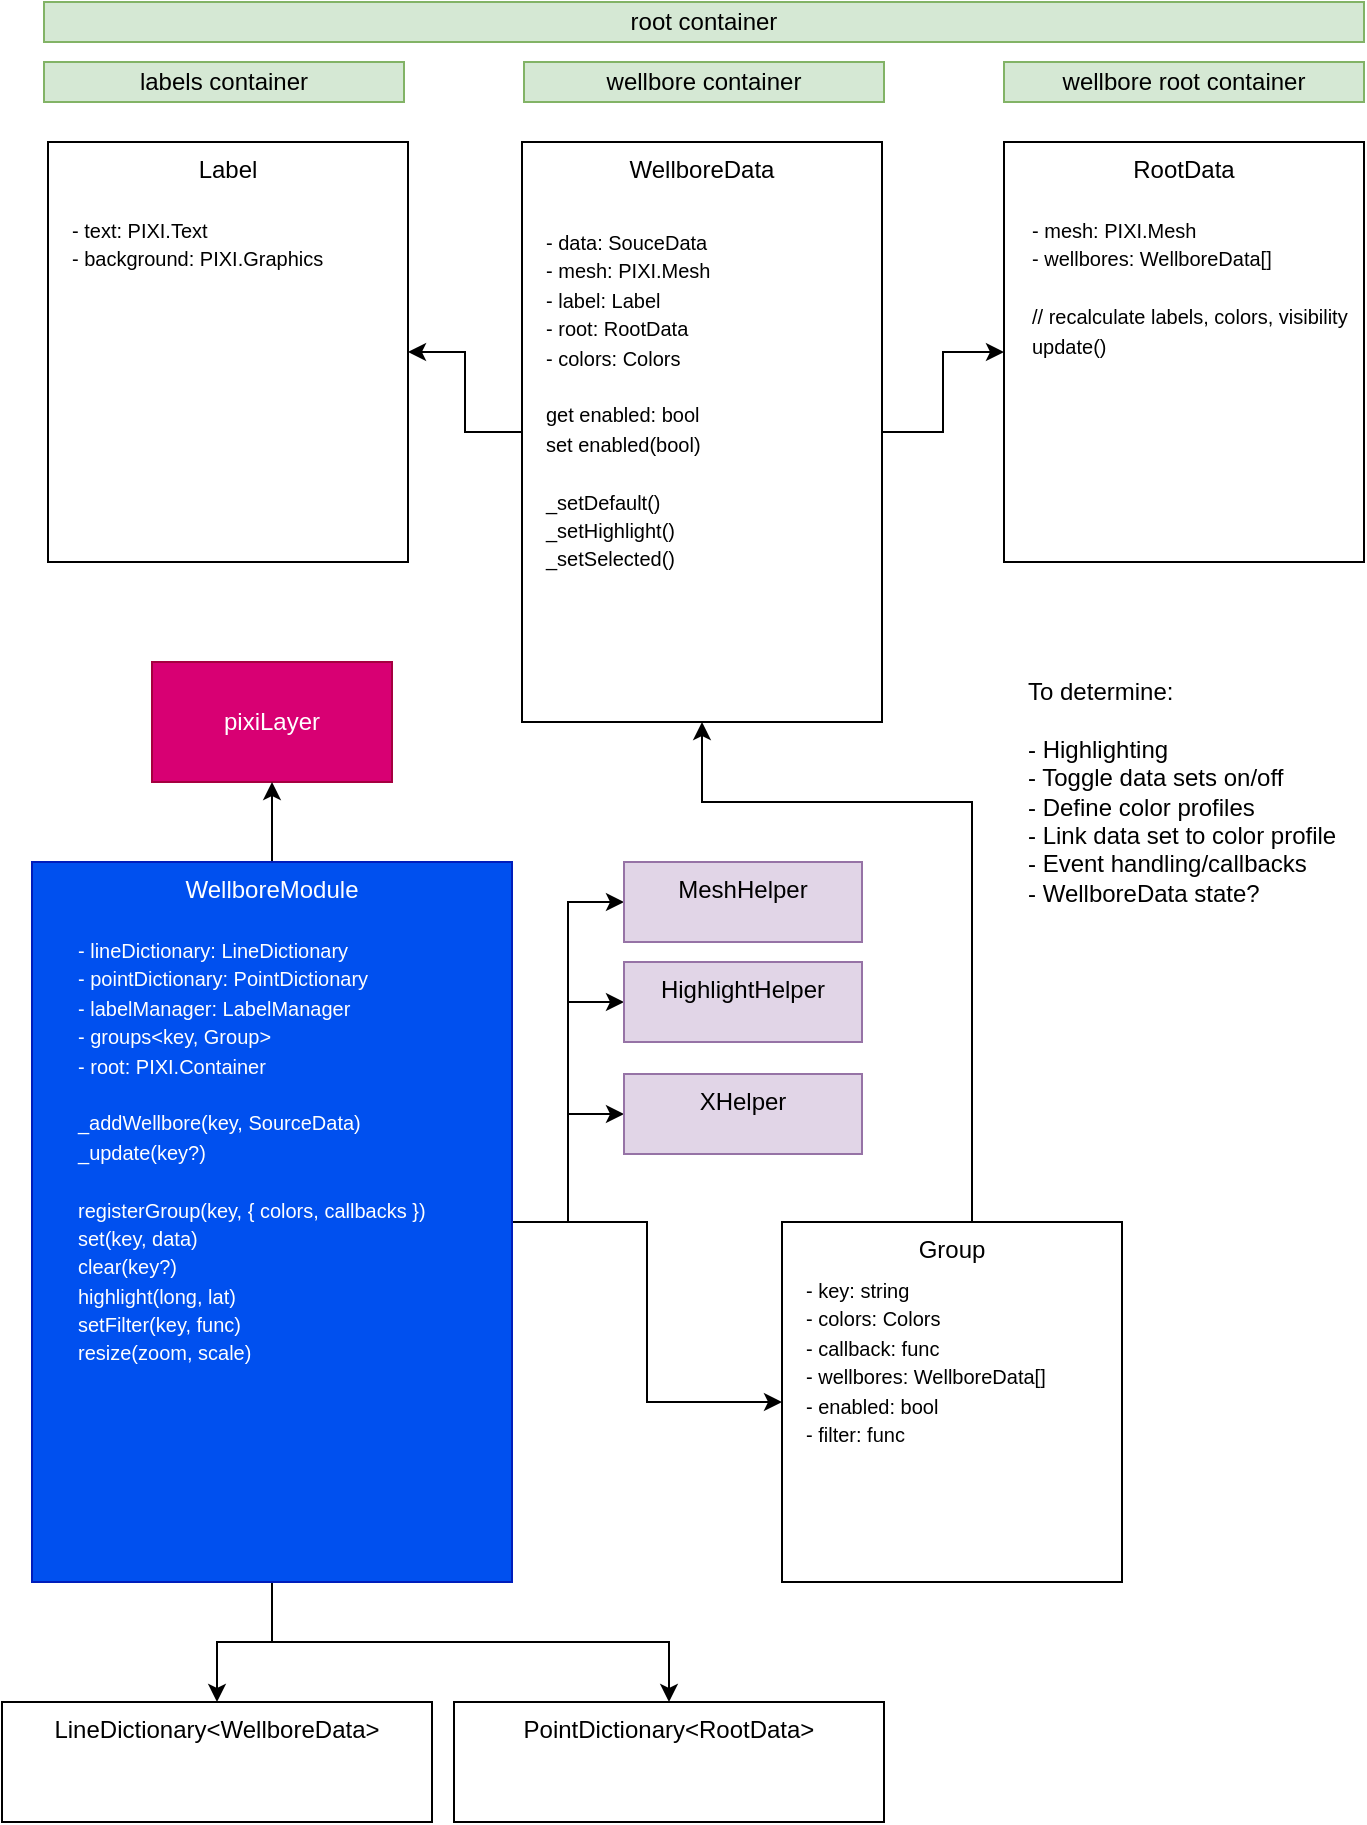 <mxfile version="13.0.3" type="device"><diagram id="BI8emVggy_WzmdDI76u4" name="Page-1"><mxGraphModel dx="1929" dy="920" grid="1" gridSize="10" guides="1" tooltips="1" connect="1" arrows="1" fold="1" page="1" pageScale="1" pageWidth="827" pageHeight="1169" math="0" shadow="0"><root><mxCell id="0"/><mxCell id="1" parent="0"/><mxCell id="8OJO01_n0dS0F2qlhwbY-6" value="" style="edgeStyle=orthogonalEdgeStyle;rounded=0;orthogonalLoop=1;jettySize=auto;html=1;" parent="1" source="8OJO01_n0dS0F2qlhwbY-2" target="8OJO01_n0dS0F2qlhwbY-5" edge="1"><mxGeometry relative="1" as="geometry"/></mxCell><mxCell id="8OJO01_n0dS0F2qlhwbY-11" value="" style="group" parent="1" vertex="1" connectable="0"><mxGeometry x="-747" y="110" width="180" height="210" as="geometry"/></mxCell><mxCell id="8OJO01_n0dS0F2qlhwbY-8" value="Label" style="rounded=0;whiteSpace=wrap;html=1;verticalAlign=top;" parent="8OJO01_n0dS0F2qlhwbY-11" vertex="1"><mxGeometry width="180" height="210" as="geometry"/></mxCell><mxCell id="8OJO01_n0dS0F2qlhwbY-10" value="&lt;font style=&quot;font-size: 10px&quot;&gt;&lt;font style=&quot;font-size: 10px&quot;&gt;- text: PIXI.Text&lt;br&gt;- background: PIXI.Graphics&lt;br&gt;&lt;/font&gt;&lt;/font&gt;" style="text;html=1;strokeColor=none;fillColor=none;align=left;verticalAlign=top;whiteSpace=wrap;rounded=0;" parent="8OJO01_n0dS0F2qlhwbY-11" vertex="1"><mxGeometry x="10" y="30" width="160" height="170" as="geometry"/></mxCell><mxCell id="8OJO01_n0dS0F2qlhwbY-12" value="" style="group" parent="1" vertex="1" connectable="0"><mxGeometry x="-269" y="110" width="180" height="210" as="geometry"/></mxCell><mxCell id="8OJO01_n0dS0F2qlhwbY-5" value="RootData" style="rounded=0;whiteSpace=wrap;html=1;verticalAlign=top;" parent="8OJO01_n0dS0F2qlhwbY-12" vertex="1"><mxGeometry width="180" height="210" as="geometry"/></mxCell><mxCell id="8OJO01_n0dS0F2qlhwbY-7" value="&lt;font style=&quot;font-size: 10px&quot;&gt;&lt;font style=&quot;font-size: 10px&quot;&gt;- mesh: PIXI.Mesh&lt;br&gt;- wellbores: WellboreData[]&lt;br&gt;&lt;br&gt;// recalculate labels, colors, visibility&lt;br&gt;update()&amp;nbsp;&lt;br&gt;&lt;/font&gt;&lt;/font&gt;" style="text;html=1;strokeColor=none;fillColor=none;align=left;verticalAlign=top;whiteSpace=wrap;rounded=0;" parent="8OJO01_n0dS0F2qlhwbY-12" vertex="1"><mxGeometry x="12" y="30" width="168" height="170" as="geometry"/></mxCell><mxCell id="8OJO01_n0dS0F2qlhwbY-13" value="" style="group" parent="1" vertex="1" connectable="0"><mxGeometry x="-510" y="110" width="180" height="290" as="geometry"/></mxCell><mxCell id="8OJO01_n0dS0F2qlhwbY-2" value="WellboreData" style="rounded=0;whiteSpace=wrap;html=1;verticalAlign=top;" parent="8OJO01_n0dS0F2qlhwbY-13" vertex="1"><mxGeometry width="180" height="290" as="geometry"/></mxCell><mxCell id="8OJO01_n0dS0F2qlhwbY-3" value="&lt;font style=&quot;font-size: 10px&quot;&gt;&lt;font style=&quot;font-size: 10px&quot;&gt;- data: SouceData&lt;br&gt;- mesh: PIXI.Mesh&lt;br&gt;- label: Label&lt;br&gt;- root: RootData&lt;br&gt;- colors: Colors&lt;br&gt;&lt;br&gt;get enabled: bool&lt;br&gt;set enabled(bool)&lt;br&gt;&lt;br&gt;_setDefault()&lt;br&gt;_setHighlight()&lt;br&gt;_setSelected()&lt;br&gt;&lt;/font&gt;&lt;/font&gt;" style="text;html=1;strokeColor=none;fillColor=none;align=left;verticalAlign=top;whiteSpace=wrap;rounded=0;" parent="8OJO01_n0dS0F2qlhwbY-13" vertex="1"><mxGeometry x="10" y="35.71" width="160" height="244.29" as="geometry"/></mxCell><mxCell id="8OJO01_n0dS0F2qlhwbY-14" value="root container" style="rounded=0;whiteSpace=wrap;html=1;align=center;fillColor=#d5e8d4;strokeColor=#82b366;" parent="1" vertex="1"><mxGeometry x="-749" y="40" width="660" height="20" as="geometry"/></mxCell><mxCell id="8OJO01_n0dS0F2qlhwbY-15" value="wellbore root container" style="rounded=0;whiteSpace=wrap;html=1;align=center;fillColor=#d5e8d4;strokeColor=#82b366;" parent="1" vertex="1"><mxGeometry x="-269" y="70" width="180" height="20" as="geometry"/></mxCell><mxCell id="8OJO01_n0dS0F2qlhwbY-16" value="wellbore container" style="rounded=0;whiteSpace=wrap;html=1;align=center;fillColor=#d5e8d4;strokeColor=#82b366;" parent="1" vertex="1"><mxGeometry x="-509" y="70" width="180" height="20" as="geometry"/></mxCell><mxCell id="8OJO01_n0dS0F2qlhwbY-17" value="labels container" style="rounded=0;whiteSpace=wrap;html=1;align=center;fillColor=#d5e8d4;strokeColor=#82b366;" parent="1" vertex="1"><mxGeometry x="-749" y="70" width="180" height="20" as="geometry"/></mxCell><mxCell id="8OJO01_n0dS0F2qlhwbY-30" value="pixiLayer" style="rounded=0;whiteSpace=wrap;html=1;align=center;fillColor=#d80073;strokeColor=#A50040;fontColor=#ffffff;" parent="1" vertex="1"><mxGeometry x="-695" y="370" width="120" height="60" as="geometry"/></mxCell><mxCell id="8OJO01_n0dS0F2qlhwbY-32" style="edgeStyle=orthogonalEdgeStyle;rounded=0;orthogonalLoop=1;jettySize=auto;html=1;exitX=0.5;exitY=0;exitDx=0;exitDy=0;" parent="1" source="8OJO01_n0dS0F2qlhwbY-21" target="8OJO01_n0dS0F2qlhwbY-30" edge="1"><mxGeometry relative="1" as="geometry"><mxPoint x="-635" y="480" as="sourcePoint"/></mxGeometry></mxCell><mxCell id="8OJO01_n0dS0F2qlhwbY-38" value="To determine:&lt;br&gt;&lt;br&gt;- Highlighting&lt;br&gt;- Toggle data sets on/off&lt;br&gt;- Define color profiles&lt;br&gt;- Link data set to color profile&lt;br&gt;- Event handling/callbacks&lt;br&gt;- WellboreData state?" style="text;html=1;align=left;verticalAlign=middle;resizable=0;points=[];autosize=1;" parent="1" vertex="1"><mxGeometry x="-259" y="375" width="170" height="120" as="geometry"/></mxCell><mxCell id="8OJO01_n0dS0F2qlhwbY-42" style="edgeStyle=orthogonalEdgeStyle;rounded=0;orthogonalLoop=1;jettySize=auto;html=1;exitX=0;exitY=0.5;exitDx=0;exitDy=0;entryX=1;entryY=0.5;entryDx=0;entryDy=0;" parent="1" source="8OJO01_n0dS0F2qlhwbY-2" target="8OJO01_n0dS0F2qlhwbY-8" edge="1"><mxGeometry relative="1" as="geometry"><mxPoint x="-549" y="215" as="targetPoint"/></mxGeometry></mxCell><mxCell id="vF-43QL1EcCckyDTIAXF-1" style="edgeStyle=orthogonalEdgeStyle;rounded=0;orthogonalLoop=1;jettySize=auto;html=1;exitX=0.5;exitY=0;exitDx=0;exitDy=0;" edge="1" parent="1" source="t0HzNovAtKXcKN13UiBl-2" target="8OJO01_n0dS0F2qlhwbY-2"><mxGeometry relative="1" as="geometry"><Array as="points"><mxPoint x="-285" y="440"/><mxPoint x="-420" y="440"/></Array></mxGeometry></mxCell><mxCell id="t0HzNovAtKXcKN13UiBl-2" value="Group" style="rounded=0;whiteSpace=wrap;html=1;align=center;verticalAlign=top;" parent="1" vertex="1"><mxGeometry x="-380" y="650" width="170" height="180" as="geometry"/></mxCell><mxCell id="t0HzNovAtKXcKN13UiBl-3" value="" style="edgeStyle=orthogonalEdgeStyle;rounded=0;orthogonalLoop=1;jettySize=auto;html=1;" parent="1" source="8OJO01_n0dS0F2qlhwbY-21" target="t0HzNovAtKXcKN13UiBl-2" edge="1"><mxGeometry relative="1" as="geometry"/></mxCell><mxCell id="t0HzNovAtKXcKN13UiBl-4" value="&lt;font style=&quot;font-size: 10px&quot;&gt;&lt;font style=&quot;font-size: 10px&quot;&gt;- key: string&lt;br&gt;- colors: Colors&lt;br&gt;- callback: func&lt;br&gt;- wellbores: WellboreData[]&lt;br&gt;- enabled: bool&lt;br&gt;- filter: func&lt;br&gt;&lt;br&gt;&lt;br&gt;&lt;/font&gt;&lt;/font&gt;" style="text;html=1;align=left;verticalAlign=top;whiteSpace=wrap;rounded=0;" parent="1" vertex="1"><mxGeometry x="-370" y="670" width="150" height="140" as="geometry"/></mxCell><mxCell id="t0HzNovAtKXcKN13UiBl-7" value="LineDictionary&amp;lt;WellboreData&amp;gt;" style="rounded=0;whiteSpace=wrap;html=1;align=center;verticalAlign=top;" parent="1" vertex="1"><mxGeometry x="-770" y="890" width="215" height="60" as="geometry"/></mxCell><mxCell id="9cA5EAtzN1fPwv_GJncO-6" value="" style="edgeStyle=orthogonalEdgeStyle;rounded=0;orthogonalLoop=1;jettySize=auto;html=1;" parent="1" source="8OJO01_n0dS0F2qlhwbY-21" target="9cA5EAtzN1fPwv_GJncO-5" edge="1"><mxGeometry relative="1" as="geometry"/></mxCell><mxCell id="9cA5EAtzN1fPwv_GJncO-9" style="edgeStyle=orthogonalEdgeStyle;rounded=0;orthogonalLoop=1;jettySize=auto;html=1;exitX=1;exitY=0.5;exitDx=0;exitDy=0;entryX=0;entryY=0.5;entryDx=0;entryDy=0;" parent="1" source="8OJO01_n0dS0F2qlhwbY-21" target="9cA5EAtzN1fPwv_GJncO-8" edge="1"><mxGeometry relative="1" as="geometry"/></mxCell><mxCell id="9cA5EAtzN1fPwv_GJncO-12" style="edgeStyle=orthogonalEdgeStyle;rounded=0;orthogonalLoop=1;jettySize=auto;html=1;exitX=1;exitY=0.5;exitDx=0;exitDy=0;fontColor=#FFFFFF;" parent="1" source="8OJO01_n0dS0F2qlhwbY-21" target="9cA5EAtzN1fPwv_GJncO-11" edge="1"><mxGeometry relative="1" as="geometry"/></mxCell><mxCell id="vF-43QL1EcCckyDTIAXF-4" style="edgeStyle=orthogonalEdgeStyle;rounded=0;orthogonalLoop=1;jettySize=auto;html=1;exitX=0.5;exitY=1;exitDx=0;exitDy=0;" edge="1" parent="1" source="8OJO01_n0dS0F2qlhwbY-21" target="t0HzNovAtKXcKN13UiBl-7"><mxGeometry relative="1" as="geometry"/></mxCell><mxCell id="vF-43QL1EcCckyDTIAXF-5" style="edgeStyle=orthogonalEdgeStyle;rounded=0;orthogonalLoop=1;jettySize=auto;html=1;exitX=0.5;exitY=1;exitDx=0;exitDy=0;" edge="1" parent="1" source="8OJO01_n0dS0F2qlhwbY-21" target="vF-43QL1EcCckyDTIAXF-2"><mxGeometry relative="1" as="geometry"/></mxCell><mxCell id="8OJO01_n0dS0F2qlhwbY-21" value="WellboreModule" style="whiteSpace=wrap;html=1;align=center;fillColor=#0050ef;strokeColor=#001DBC;verticalAlign=top;gradientColor=none;rounded=0;fontColor=#ffffff;" parent="1" vertex="1"><mxGeometry x="-755" y="470" width="240" height="360" as="geometry"/></mxCell><mxCell id="9cA5EAtzN1fPwv_GJncO-5" value="MeshHelper" style="rounded=0;whiteSpace=wrap;html=1;align=center;fillColor=#e1d5e7;strokeColor=#9673a6;verticalAlign=top;" parent="1" vertex="1"><mxGeometry x="-459" y="470" width="119" height="40" as="geometry"/></mxCell><mxCell id="8OJO01_n0dS0F2qlhwbY-34" value="&lt;font style=&quot;font-size: 10px&quot;&gt;&lt;font style=&quot;font-size: 10px&quot;&gt;-&amp;nbsp;&lt;span&gt;lineDictionary: LineDictionary&lt;/span&gt;&lt;br&gt;&lt;span&gt;- pointDictionary: PointDictionary&lt;/span&gt;&lt;br&gt;&lt;span&gt;- labelManager: LabelManager&lt;/span&gt;&lt;br&gt;- groups&amp;lt;key, Group&amp;gt;&lt;br&gt;- root: PIXI.Container&lt;br&gt;&lt;br&gt;_addWellbore(key, SourceData)&lt;br&gt;&lt;span&gt;_&lt;/span&gt;update(key?)&lt;br&gt;&lt;span&gt;&lt;br&gt;registerGroup(key, { colors, callbacks })&lt;/span&gt;&lt;br&gt;&lt;span&gt;set(key, data)&lt;/span&gt;&lt;br&gt;&lt;span&gt;clear(key?)&lt;br&gt;&lt;/span&gt;highlight(long, lat)&lt;br&gt;setFilter(key, func)&lt;br&gt;resize(zoom, scale)&lt;br&gt;&lt;/font&gt;&lt;/font&gt;" style="text;html=1;strokeColor=none;fillColor=none;align=left;verticalAlign=top;whiteSpace=wrap;rounded=0;fontColor=#FFFFFF;" parent="1" vertex="1"><mxGeometry x="-733.82" y="500" width="198.82" height="320" as="geometry"/></mxCell><mxCell id="9cA5EAtzN1fPwv_GJncO-7" style="edgeStyle=orthogonalEdgeStyle;rounded=0;orthogonalLoop=1;jettySize=auto;html=1;exitX=0.5;exitY=1;exitDx=0;exitDy=0;" parent="1" source="9cA5EAtzN1fPwv_GJncO-5" target="9cA5EAtzN1fPwv_GJncO-5" edge="1"><mxGeometry relative="1" as="geometry"/></mxCell><mxCell id="9cA5EAtzN1fPwv_GJncO-8" value="HighlightHelper" style="rounded=0;whiteSpace=wrap;html=1;align=center;fillColor=#e1d5e7;strokeColor=#9673a6;verticalAlign=top;" parent="1" vertex="1"><mxGeometry x="-459" y="520" width="119" height="40" as="geometry"/></mxCell><mxCell id="9cA5EAtzN1fPwv_GJncO-11" value="XHelper" style="rounded=0;whiteSpace=wrap;html=1;align=center;fillColor=#e1d5e7;strokeColor=#9673a6;verticalAlign=top;" parent="1" vertex="1"><mxGeometry x="-459" y="576" width="119" height="40" as="geometry"/></mxCell><mxCell id="vF-43QL1EcCckyDTIAXF-2" value="PointDictionary&amp;lt;RootData&amp;gt;" style="rounded=0;whiteSpace=wrap;html=1;align=center;verticalAlign=top;" vertex="1" parent="1"><mxGeometry x="-544" y="890" width="215" height="60" as="geometry"/></mxCell></root></mxGraphModel></diagram></mxfile>